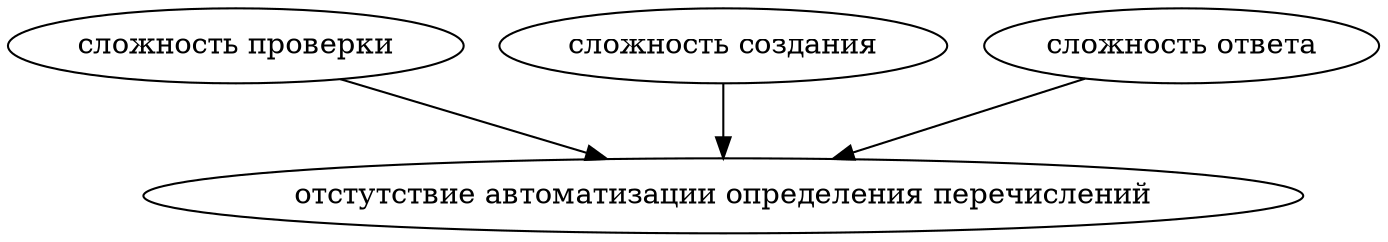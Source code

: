 digraph f11{
a[label="отстутствие автоматизации определения перечислений"];
b[label="сложность проверки"];
c[label="сложность создания"];
d[label="сложность ответа"];
b -> a;
c -> a;
d -> a;
}
